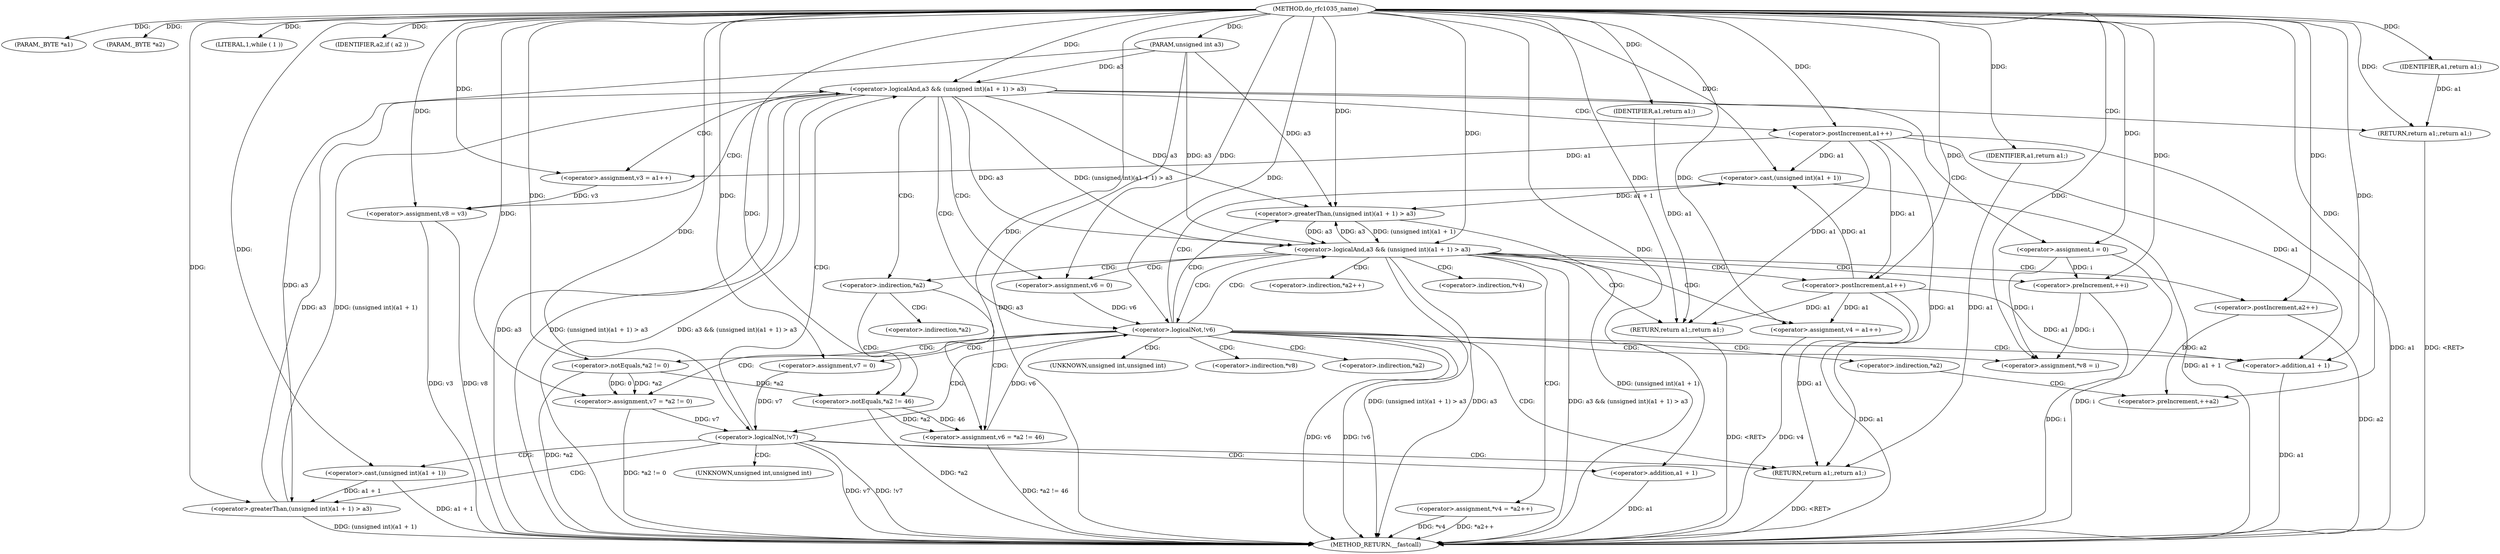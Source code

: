 digraph do_rfc1035_name {  
"1000107" [label = "(METHOD,do_rfc1035_name)" ]
"1000211" [label = "(METHOD_RETURN,__fastcall)" ]
"1000108" [label = "(PARAM,_BYTE *a1)" ]
"1000109" [label = "(PARAM,_BYTE *a2)" ]
"1000110" [label = "(PARAM,unsigned int a3)" ]
"1000119" [label = "(LITERAL,1,while ( 1 ))" ]
"1000121" [label = "(<operator>.assignment,v7 = 0)" ]
"1000125" [label = "(IDENTIFIER,a2,if ( a2 ))" ]
"1000126" [label = "(<operator>.assignment,v7 = *a2 != 0)" ]
"1000128" [label = "(<operator>.notEquals,*a2 != 0)" ]
"1000133" [label = "(<operator>.logicalNot,!v7)" ]
"1000137" [label = "(<operator>.logicalAnd,a3 && (unsigned int)(a1 + 1) > a3)" ]
"1000139" [label = "(<operator>.greaterThan,(unsigned int)(a1 + 1) > a3)" ]
"1000140" [label = "(<operator>.cast,(unsigned int)(a1 + 1))" ]
"1000142" [label = "(<operator>.addition,a1 + 1)" ]
"1000146" [label = "(RETURN,return a1;,return a1;)" ]
"1000147" [label = "(IDENTIFIER,a1,return a1;)" ]
"1000148" [label = "(<operator>.assignment,v3 = a1++)" ]
"1000150" [label = "(<operator>.postIncrement,a1++)" ]
"1000152" [label = "(<operator>.assignment,v8 = v3)" ]
"1000156" [label = "(<operator>.assignment,i = 0)" ]
"1000159" [label = "(<operator>.preIncrement,++i)" ]
"1000162" [label = "(<operator>.assignment,v6 = 0)" ]
"1000168" [label = "(<operator>.assignment,v6 = *a2 != 46)" ]
"1000170" [label = "(<operator>.notEquals,*a2 != 46)" ]
"1000175" [label = "(<operator>.logicalNot,!v6)" ]
"1000179" [label = "(<operator>.logicalAnd,a3 && (unsigned int)(a1 + 1) > a3)" ]
"1000181" [label = "(<operator>.greaterThan,(unsigned int)(a1 + 1) > a3)" ]
"1000182" [label = "(<operator>.cast,(unsigned int)(a1 + 1))" ]
"1000184" [label = "(<operator>.addition,a1 + 1)" ]
"1000188" [label = "(RETURN,return a1;,return a1;)" ]
"1000189" [label = "(IDENTIFIER,a1,return a1;)" ]
"1000190" [label = "(<operator>.assignment,v4 = a1++)" ]
"1000192" [label = "(<operator>.postIncrement,a1++)" ]
"1000194" [label = "(<operator>.assignment,*v4 = *a2++)" ]
"1000198" [label = "(<operator>.postIncrement,a2++)" ]
"1000200" [label = "(<operator>.assignment,*v8 = i)" ]
"1000207" [label = "(<operator>.preIncrement,++a2)" ]
"1000209" [label = "(RETURN,return a1;,return a1;)" ]
"1000210" [label = "(IDENTIFIER,a1,return a1;)" ]
"1000129" [label = "(<operator>.indirection,*a2)" ]
"1000141" [label = "(UNKNOWN,unsigned int,unsigned int)" ]
"1000166" [label = "(<operator>.indirection,*a2)" ]
"1000171" [label = "(<operator>.indirection,*a2)" ]
"1000183" [label = "(UNKNOWN,unsigned int,unsigned int)" ]
"1000195" [label = "(<operator>.indirection,*v4)" ]
"1000197" [label = "(<operator>.indirection,*a2++)" ]
"1000201" [label = "(<operator>.indirection,*v8)" ]
"1000205" [label = "(<operator>.indirection,*a2)" ]
  "1000209" -> "1000211"  [ label = "DDG: <RET>"] 
  "1000179" -> "1000211"  [ label = "DDG: (unsigned int)(a1 + 1) > a3"] 
  "1000156" -> "1000211"  [ label = "DDG: i"] 
  "1000137" -> "1000211"  [ label = "DDG: a3"] 
  "1000192" -> "1000211"  [ label = "DDG: a1"] 
  "1000168" -> "1000211"  [ label = "DDG: *a2 != 46"] 
  "1000170" -> "1000211"  [ label = "DDG: *a2"] 
  "1000139" -> "1000211"  [ label = "DDG: (unsigned int)(a1 + 1)"] 
  "1000128" -> "1000211"  [ label = "DDG: *a2"] 
  "1000152" -> "1000211"  [ label = "DDG: v3"] 
  "1000142" -> "1000211"  [ label = "DDG: a1"] 
  "1000126" -> "1000211"  [ label = "DDG: *a2 != 0"] 
  "1000190" -> "1000211"  [ label = "DDG: v4"] 
  "1000198" -> "1000211"  [ label = "DDG: a2"] 
  "1000137" -> "1000211"  [ label = "DDG: (unsigned int)(a1 + 1) > a3"] 
  "1000140" -> "1000211"  [ label = "DDG: a1 + 1"] 
  "1000182" -> "1000211"  [ label = "DDG: a1 + 1"] 
  "1000137" -> "1000211"  [ label = "DDG: a3 && (unsigned int)(a1 + 1) > a3"] 
  "1000133" -> "1000211"  [ label = "DDG: v7"] 
  "1000152" -> "1000211"  [ label = "DDG: v8"] 
  "1000110" -> "1000211"  [ label = "DDG: a3"] 
  "1000133" -> "1000211"  [ label = "DDG: !v7"] 
  "1000179" -> "1000211"  [ label = "DDG: a3"] 
  "1000181" -> "1000211"  [ label = "DDG: (unsigned int)(a1 + 1)"] 
  "1000184" -> "1000211"  [ label = "DDG: a1"] 
  "1000175" -> "1000211"  [ label = "DDG: v6"] 
  "1000179" -> "1000211"  [ label = "DDG: a3 && (unsigned int)(a1 + 1) > a3"] 
  "1000159" -> "1000211"  [ label = "DDG: i"] 
  "1000194" -> "1000211"  [ label = "DDG: *v4"] 
  "1000175" -> "1000211"  [ label = "DDG: !v6"] 
  "1000194" -> "1000211"  [ label = "DDG: *a2++"] 
  "1000150" -> "1000211"  [ label = "DDG: a1"] 
  "1000146" -> "1000211"  [ label = "DDG: <RET>"] 
  "1000188" -> "1000211"  [ label = "DDG: <RET>"] 
  "1000107" -> "1000108"  [ label = "DDG: "] 
  "1000107" -> "1000109"  [ label = "DDG: "] 
  "1000107" -> "1000110"  [ label = "DDG: "] 
  "1000107" -> "1000119"  [ label = "DDG: "] 
  "1000107" -> "1000121"  [ label = "DDG: "] 
  "1000107" -> "1000125"  [ label = "DDG: "] 
  "1000128" -> "1000126"  [ label = "DDG: *a2"] 
  "1000128" -> "1000126"  [ label = "DDG: 0"] 
  "1000107" -> "1000126"  [ label = "DDG: "] 
  "1000107" -> "1000128"  [ label = "DDG: "] 
  "1000126" -> "1000133"  [ label = "DDG: v7"] 
  "1000121" -> "1000133"  [ label = "DDG: v7"] 
  "1000107" -> "1000133"  [ label = "DDG: "] 
  "1000139" -> "1000137"  [ label = "DDG: a3"] 
  "1000110" -> "1000137"  [ label = "DDG: a3"] 
  "1000107" -> "1000137"  [ label = "DDG: "] 
  "1000139" -> "1000137"  [ label = "DDG: (unsigned int)(a1 + 1)"] 
  "1000140" -> "1000139"  [ label = "DDG: a1 + 1"] 
  "1000107" -> "1000140"  [ label = "DDG: "] 
  "1000107" -> "1000142"  [ label = "DDG: "] 
  "1000110" -> "1000139"  [ label = "DDG: a3"] 
  "1000107" -> "1000139"  [ label = "DDG: "] 
  "1000147" -> "1000146"  [ label = "DDG: a1"] 
  "1000107" -> "1000146"  [ label = "DDG: "] 
  "1000107" -> "1000147"  [ label = "DDG: "] 
  "1000107" -> "1000148"  [ label = "DDG: "] 
  "1000150" -> "1000148"  [ label = "DDG: a1"] 
  "1000107" -> "1000150"  [ label = "DDG: "] 
  "1000148" -> "1000152"  [ label = "DDG: v3"] 
  "1000107" -> "1000152"  [ label = "DDG: "] 
  "1000107" -> "1000156"  [ label = "DDG: "] 
  "1000156" -> "1000159"  [ label = "DDG: i"] 
  "1000107" -> "1000159"  [ label = "DDG: "] 
  "1000107" -> "1000162"  [ label = "DDG: "] 
  "1000170" -> "1000168"  [ label = "DDG: *a2"] 
  "1000170" -> "1000168"  [ label = "DDG: 46"] 
  "1000107" -> "1000168"  [ label = "DDG: "] 
  "1000128" -> "1000170"  [ label = "DDG: *a2"] 
  "1000107" -> "1000170"  [ label = "DDG: "] 
  "1000162" -> "1000175"  [ label = "DDG: v6"] 
  "1000168" -> "1000175"  [ label = "DDG: v6"] 
  "1000107" -> "1000175"  [ label = "DDG: "] 
  "1000137" -> "1000179"  [ label = "DDG: a3"] 
  "1000181" -> "1000179"  [ label = "DDG: a3"] 
  "1000110" -> "1000179"  [ label = "DDG: a3"] 
  "1000107" -> "1000179"  [ label = "DDG: "] 
  "1000137" -> "1000179"  [ label = "DDG: (unsigned int)(a1 + 1) > a3"] 
  "1000181" -> "1000179"  [ label = "DDG: (unsigned int)(a1 + 1)"] 
  "1000182" -> "1000181"  [ label = "DDG: a1 + 1"] 
  "1000192" -> "1000182"  [ label = "DDG: a1"] 
  "1000150" -> "1000182"  [ label = "DDG: a1"] 
  "1000107" -> "1000182"  [ label = "DDG: "] 
  "1000192" -> "1000184"  [ label = "DDG: a1"] 
  "1000150" -> "1000184"  [ label = "DDG: a1"] 
  "1000107" -> "1000184"  [ label = "DDG: "] 
  "1000179" -> "1000181"  [ label = "DDG: a3"] 
  "1000137" -> "1000181"  [ label = "DDG: a3"] 
  "1000110" -> "1000181"  [ label = "DDG: a3"] 
  "1000107" -> "1000181"  [ label = "DDG: "] 
  "1000189" -> "1000188"  [ label = "DDG: a1"] 
  "1000192" -> "1000188"  [ label = "DDG: a1"] 
  "1000150" -> "1000188"  [ label = "DDG: a1"] 
  "1000107" -> "1000188"  [ label = "DDG: "] 
  "1000107" -> "1000189"  [ label = "DDG: "] 
  "1000107" -> "1000190"  [ label = "DDG: "] 
  "1000192" -> "1000190"  [ label = "DDG: a1"] 
  "1000150" -> "1000192"  [ label = "DDG: a1"] 
  "1000107" -> "1000192"  [ label = "DDG: "] 
  "1000107" -> "1000198"  [ label = "DDG: "] 
  "1000156" -> "1000200"  [ label = "DDG: i"] 
  "1000159" -> "1000200"  [ label = "DDG: i"] 
  "1000107" -> "1000200"  [ label = "DDG: "] 
  "1000198" -> "1000207"  [ label = "DDG: a2"] 
  "1000107" -> "1000207"  [ label = "DDG: "] 
  "1000210" -> "1000209"  [ label = "DDG: a1"] 
  "1000192" -> "1000209"  [ label = "DDG: a1"] 
  "1000150" -> "1000209"  [ label = "DDG: a1"] 
  "1000107" -> "1000210"  [ label = "DDG: "] 
  "1000133" -> "1000209"  [ label = "CDG: "] 
  "1000133" -> "1000137"  [ label = "CDG: "] 
  "1000133" -> "1000142"  [ label = "CDG: "] 
  "1000133" -> "1000141"  [ label = "CDG: "] 
  "1000133" -> "1000140"  [ label = "CDG: "] 
  "1000133" -> "1000139"  [ label = "CDG: "] 
  "1000137" -> "1000175"  [ label = "CDG: "] 
  "1000137" -> "1000166"  [ label = "CDG: "] 
  "1000137" -> "1000162"  [ label = "CDG: "] 
  "1000137" -> "1000156"  [ label = "CDG: "] 
  "1000137" -> "1000152"  [ label = "CDG: "] 
  "1000137" -> "1000150"  [ label = "CDG: "] 
  "1000137" -> "1000148"  [ label = "CDG: "] 
  "1000137" -> "1000146"  [ label = "CDG: "] 
  "1000166" -> "1000171"  [ label = "CDG: "] 
  "1000166" -> "1000170"  [ label = "CDG: "] 
  "1000166" -> "1000168"  [ label = "CDG: "] 
  "1000175" -> "1000179"  [ label = "CDG: "] 
  "1000175" -> "1000184"  [ label = "CDG: "] 
  "1000175" -> "1000183"  [ label = "CDG: "] 
  "1000175" -> "1000182"  [ label = "CDG: "] 
  "1000175" -> "1000181"  [ label = "CDG: "] 
  "1000175" -> "1000205"  [ label = "CDG: "] 
  "1000175" -> "1000201"  [ label = "CDG: "] 
  "1000175" -> "1000200"  [ label = "CDG: "] 
  "1000175" -> "1000209"  [ label = "CDG: "] 
  "1000175" -> "1000121"  [ label = "CDG: "] 
  "1000175" -> "1000133"  [ label = "CDG: "] 
  "1000175" -> "1000128"  [ label = "CDG: "] 
  "1000175" -> "1000126"  [ label = "CDG: "] 
  "1000175" -> "1000129"  [ label = "CDG: "] 
  "1000179" -> "1000175"  [ label = "CDG: "] 
  "1000179" -> "1000166"  [ label = "CDG: "] 
  "1000179" -> "1000162"  [ label = "CDG: "] 
  "1000179" -> "1000192"  [ label = "CDG: "] 
  "1000179" -> "1000190"  [ label = "CDG: "] 
  "1000179" -> "1000188"  [ label = "CDG: "] 
  "1000179" -> "1000198"  [ label = "CDG: "] 
  "1000179" -> "1000197"  [ label = "CDG: "] 
  "1000179" -> "1000195"  [ label = "CDG: "] 
  "1000179" -> "1000194"  [ label = "CDG: "] 
  "1000179" -> "1000159"  [ label = "CDG: "] 
  "1000205" -> "1000207"  [ label = "CDG: "] 
}
